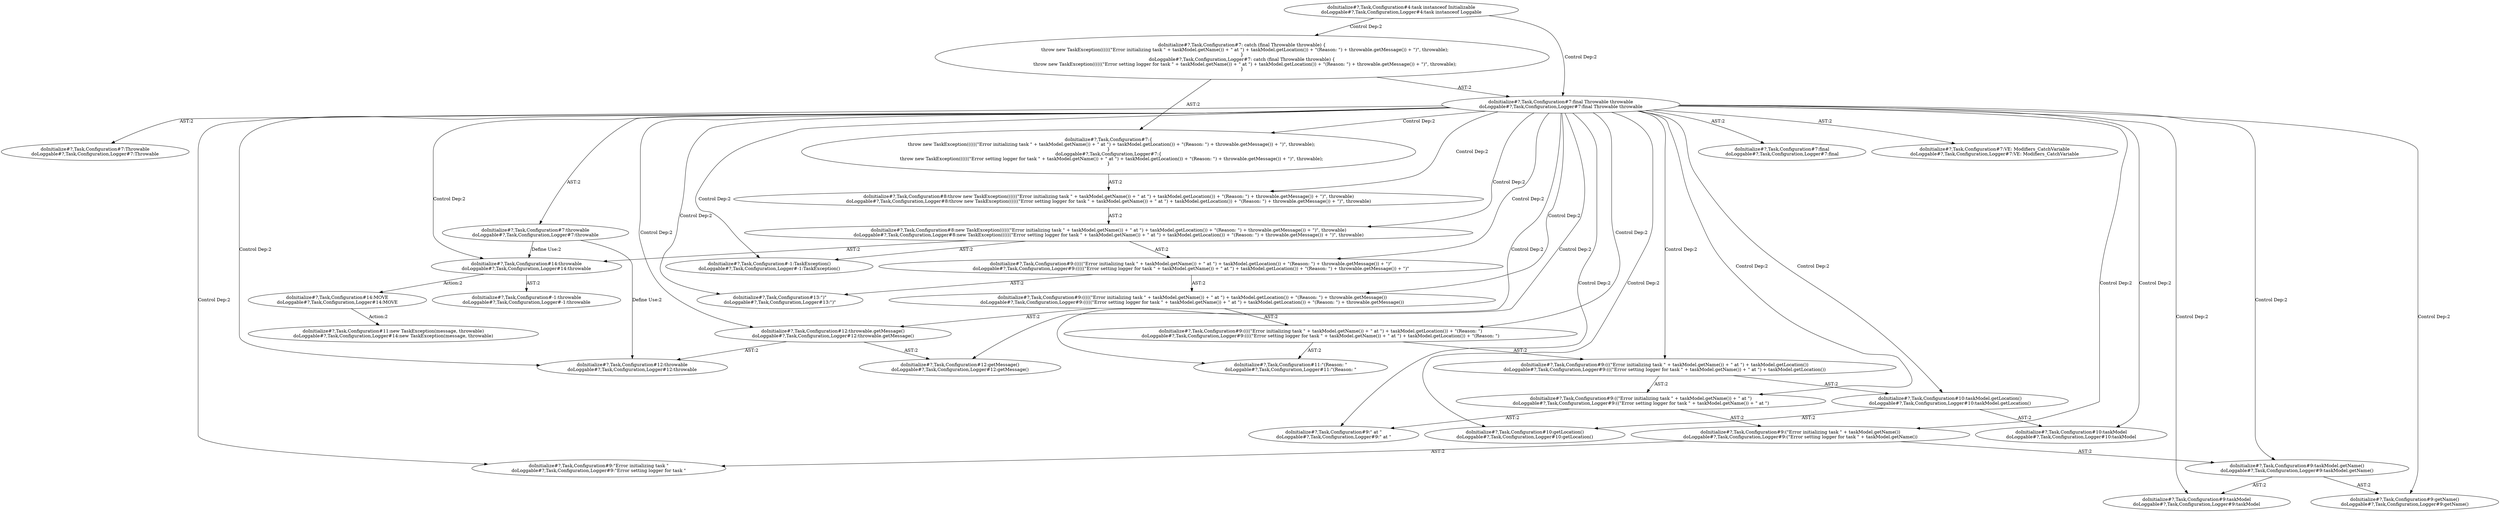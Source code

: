 digraph "Pattern" {
0 [label="doInitialize#?,Task,Configuration#14:MOVE
doLoggable#?,Task,Configuration,Logger#14:MOVE" shape=ellipse]
1 [label="doInitialize#?,Task,Configuration#14:throwable
doLoggable#?,Task,Configuration,Logger#14:throwable" shape=ellipse]
2 [label="doInitialize#?,Task,Configuration#7:final Throwable throwable
doLoggable#?,Task,Configuration,Logger#7:final Throwable throwable" shape=ellipse]
3 [label="doInitialize#?,Task,Configuration#4:task instanceof Initializable
doLoggable#?,Task,Configuration,Logger#4:task instanceof Loggable" shape=ellipse]
4 [label="doInitialize#?,Task,Configuration#7: catch (final Throwable throwable) \{
    throw new TaskException((((((\"Error initializing task \" + taskModel.getName()) + \" at \") + taskModel.getLocation()) + \"(Reason: \") + throwable.getMessage()) + \")\", throwable);
\}
doLoggable#?,Task,Configuration,Logger#7: catch (final Throwable throwable) \{
    throw new TaskException((((((\"Error setting logger for task \" + taskModel.getName()) + \" at \") + taskModel.getLocation()) + \"(Reason: \") + throwable.getMessage()) + \")\", throwable);
\}" shape=ellipse]
5 [label="doInitialize#?,Task,Configuration#7:throwable
doLoggable#?,Task,Configuration,Logger#7:throwable" shape=ellipse]
6 [label="doInitialize#?,Task,Configuration#7:Throwable
doLoggable#?,Task,Configuration,Logger#7:Throwable" shape=ellipse]
7 [label="doInitialize#?,Task,Configuration#7:\{
    throw new TaskException((((((\"Error initializing task \" + taskModel.getName()) + \" at \") + taskModel.getLocation()) + \"(Reason: \") + throwable.getMessage()) + \")\", throwable);
\}
doLoggable#?,Task,Configuration,Logger#7:\{
    throw new TaskException((((((\"Error setting logger for task \" + taskModel.getName()) + \" at \") + taskModel.getLocation()) + \"(Reason: \") + throwable.getMessage()) + \")\", throwable);
\}" shape=ellipse]
8 [label="doInitialize#?,Task,Configuration#8:throw new TaskException((((((\"Error initializing task \" + taskModel.getName()) + \" at \") + taskModel.getLocation()) + \"(Reason: \") + throwable.getMessage()) + \")\", throwable)
doLoggable#?,Task,Configuration,Logger#8:throw new TaskException((((((\"Error setting logger for task \" + taskModel.getName()) + \" at \") + taskModel.getLocation()) + \"(Reason: \") + throwable.getMessage()) + \")\", throwable)" shape=ellipse]
9 [label="doInitialize#?,Task,Configuration#8:new TaskException((((((\"Error initializing task \" + taskModel.getName()) + \" at \") + taskModel.getLocation()) + \"(Reason: \") + throwable.getMessage()) + \")\", throwable)
doLoggable#?,Task,Configuration,Logger#8:new TaskException((((((\"Error setting logger for task \" + taskModel.getName()) + \" at \") + taskModel.getLocation()) + \"(Reason: \") + throwable.getMessage()) + \")\", throwable)" shape=ellipse]
10 [label="doInitialize#?,Task,Configuration#-1:TaskException()
doLoggable#?,Task,Configuration,Logger#-1:TaskException()" shape=ellipse]
11 [label="doInitialize#?,Task,Configuration#9:(((((\"Error initializing task \" + taskModel.getName()) + \" at \") + taskModel.getLocation()) + \"(Reason: \") + throwable.getMessage()) + \")\"
doLoggable#?,Task,Configuration,Logger#9:(((((\"Error setting logger for task \" + taskModel.getName()) + \" at \") + taskModel.getLocation()) + \"(Reason: \") + throwable.getMessage()) + \")\"" shape=ellipse]
12 [label="doInitialize#?,Task,Configuration#9:(((((\"Error initializing task \" + taskModel.getName()) + \" at \") + taskModel.getLocation()) + \"(Reason: \") + throwable.getMessage())
doLoggable#?,Task,Configuration,Logger#9:(((((\"Error setting logger for task \" + taskModel.getName()) + \" at \") + taskModel.getLocation()) + \"(Reason: \") + throwable.getMessage())" shape=ellipse]
13 [label="doInitialize#?,Task,Configuration#9:((((\"Error initializing task \" + taskModel.getName()) + \" at \") + taskModel.getLocation()) + \"(Reason: \")
doLoggable#?,Task,Configuration,Logger#9:((((\"Error setting logger for task \" + taskModel.getName()) + \" at \") + taskModel.getLocation()) + \"(Reason: \")" shape=ellipse]
14 [label="doInitialize#?,Task,Configuration#9:(((\"Error initializing task \" + taskModel.getName()) + \" at \") + taskModel.getLocation())
doLoggable#?,Task,Configuration,Logger#9:(((\"Error setting logger for task \" + taskModel.getName()) + \" at \") + taskModel.getLocation())" shape=ellipse]
15 [label="doInitialize#?,Task,Configuration#9:((\"Error initializing task \" + taskModel.getName()) + \" at \")
doLoggable#?,Task,Configuration,Logger#9:((\"Error setting logger for task \" + taskModel.getName()) + \" at \")" shape=ellipse]
16 [label="doInitialize#?,Task,Configuration#9:(\"Error initializing task \" + taskModel.getName())
doLoggable#?,Task,Configuration,Logger#9:(\"Error setting logger for task \" + taskModel.getName())" shape=ellipse]
17 [label="doInitialize#?,Task,Configuration#9:\"Error initializing task \"
doLoggable#?,Task,Configuration,Logger#9:\"Error setting logger for task \"" shape=ellipse]
18 [label="doInitialize#?,Task,Configuration#9:taskModel.getName()
doLoggable#?,Task,Configuration,Logger#9:taskModel.getName()" shape=ellipse]
19 [label="doInitialize#?,Task,Configuration#9:getName()
doLoggable#?,Task,Configuration,Logger#9:getName()" shape=ellipse]
20 [label="doInitialize#?,Task,Configuration#9:taskModel
doLoggable#?,Task,Configuration,Logger#9:taskModel" shape=ellipse]
21 [label="doInitialize#?,Task,Configuration#9:\" at \"
doLoggable#?,Task,Configuration,Logger#9:\" at \"" shape=ellipse]
22 [label="doInitialize#?,Task,Configuration#10:taskModel.getLocation()
doLoggable#?,Task,Configuration,Logger#10:taskModel.getLocation()" shape=ellipse]
23 [label="doInitialize#?,Task,Configuration#10:getLocation()
doLoggable#?,Task,Configuration,Logger#10:getLocation()" shape=ellipse]
24 [label="doInitialize#?,Task,Configuration#10:taskModel
doLoggable#?,Task,Configuration,Logger#10:taskModel" shape=ellipse]
25 [label="doInitialize#?,Task,Configuration#11:\"(Reason: \"
doLoggable#?,Task,Configuration,Logger#11:\"(Reason: \"" shape=ellipse]
26 [label="doInitialize#?,Task,Configuration#12:throwable.getMessage()
doLoggable#?,Task,Configuration,Logger#12:throwable.getMessage()" shape=ellipse]
27 [label="doInitialize#?,Task,Configuration#12:getMessage()
doLoggable#?,Task,Configuration,Logger#12:getMessage()" shape=ellipse]
28 [label="doInitialize#?,Task,Configuration#12:throwable
doLoggable#?,Task,Configuration,Logger#12:throwable" shape=ellipse]
29 [label="doInitialize#?,Task,Configuration#13:\")\"
doLoggable#?,Task,Configuration,Logger#13:\")\"" shape=ellipse]
30 [label="doInitialize#?,Task,Configuration#7:final
doLoggable#?,Task,Configuration,Logger#7:final" shape=ellipse]
31 [label="doInitialize#?,Task,Configuration#7:VE: Modifiers_CatchVariable
doLoggable#?,Task,Configuration,Logger#7:VE: Modifiers_CatchVariable" shape=ellipse]
32 [label="doInitialize#?,Task,Configuration#-1:throwable
doLoggable#?,Task,Configuration,Logger#-1:throwable" shape=ellipse]
33 [label="doInitialize#?,Task,Configuration#11:new TaskException(message, throwable)
doLoggable#?,Task,Configuration,Logger#14:new TaskException(message, throwable)" shape=ellipse]
0 -> 33 [label="Action:2"];
1 -> 0 [label="Action:2"];
1 -> 32 [label="AST:2"];
2 -> 1 [label="Control Dep:2"];
2 -> 5 [label="AST:2"];
2 -> 6 [label="AST:2"];
2 -> 7 [label="Control Dep:2"];
2 -> 8 [label="Control Dep:2"];
2 -> 9 [label="Control Dep:2"];
2 -> 10 [label="Control Dep:2"];
2 -> 11 [label="Control Dep:2"];
2 -> 12 [label="Control Dep:2"];
2 -> 13 [label="Control Dep:2"];
2 -> 14 [label="Control Dep:2"];
2 -> 15 [label="Control Dep:2"];
2 -> 16 [label="Control Dep:2"];
2 -> 17 [label="Control Dep:2"];
2 -> 18 [label="Control Dep:2"];
2 -> 19 [label="Control Dep:2"];
2 -> 20 [label="Control Dep:2"];
2 -> 21 [label="Control Dep:2"];
2 -> 22 [label="Control Dep:2"];
2 -> 23 [label="Control Dep:2"];
2 -> 24 [label="Control Dep:2"];
2 -> 25 [label="Control Dep:2"];
2 -> 26 [label="Control Dep:2"];
2 -> 27 [label="Control Dep:2"];
2 -> 28 [label="Control Dep:2"];
2 -> 29 [label="Control Dep:2"];
2 -> 30 [label="AST:2"];
2 -> 31 [label="AST:2"];
3 -> 2 [label="Control Dep:2"];
3 -> 4 [label="Control Dep:2"];
4 -> 2 [label="AST:2"];
4 -> 7 [label="AST:2"];
5 -> 1 [label="Define Use:2"];
5 -> 28 [label="Define Use:2"];
7 -> 8 [label="AST:2"];
8 -> 9 [label="AST:2"];
9 -> 1 [label="AST:2"];
9 -> 10 [label="AST:2"];
9 -> 11 [label="AST:2"];
11 -> 12 [label="AST:2"];
11 -> 29 [label="AST:2"];
12 -> 13 [label="AST:2"];
12 -> 26 [label="AST:2"];
13 -> 14 [label="AST:2"];
13 -> 25 [label="AST:2"];
14 -> 15 [label="AST:2"];
14 -> 22 [label="AST:2"];
15 -> 16 [label="AST:2"];
15 -> 21 [label="AST:2"];
16 -> 17 [label="AST:2"];
16 -> 18 [label="AST:2"];
18 -> 20 [label="AST:2"];
18 -> 19 [label="AST:2"];
22 -> 24 [label="AST:2"];
22 -> 23 [label="AST:2"];
26 -> 28 [label="AST:2"];
26 -> 27 [label="AST:2"];
}
